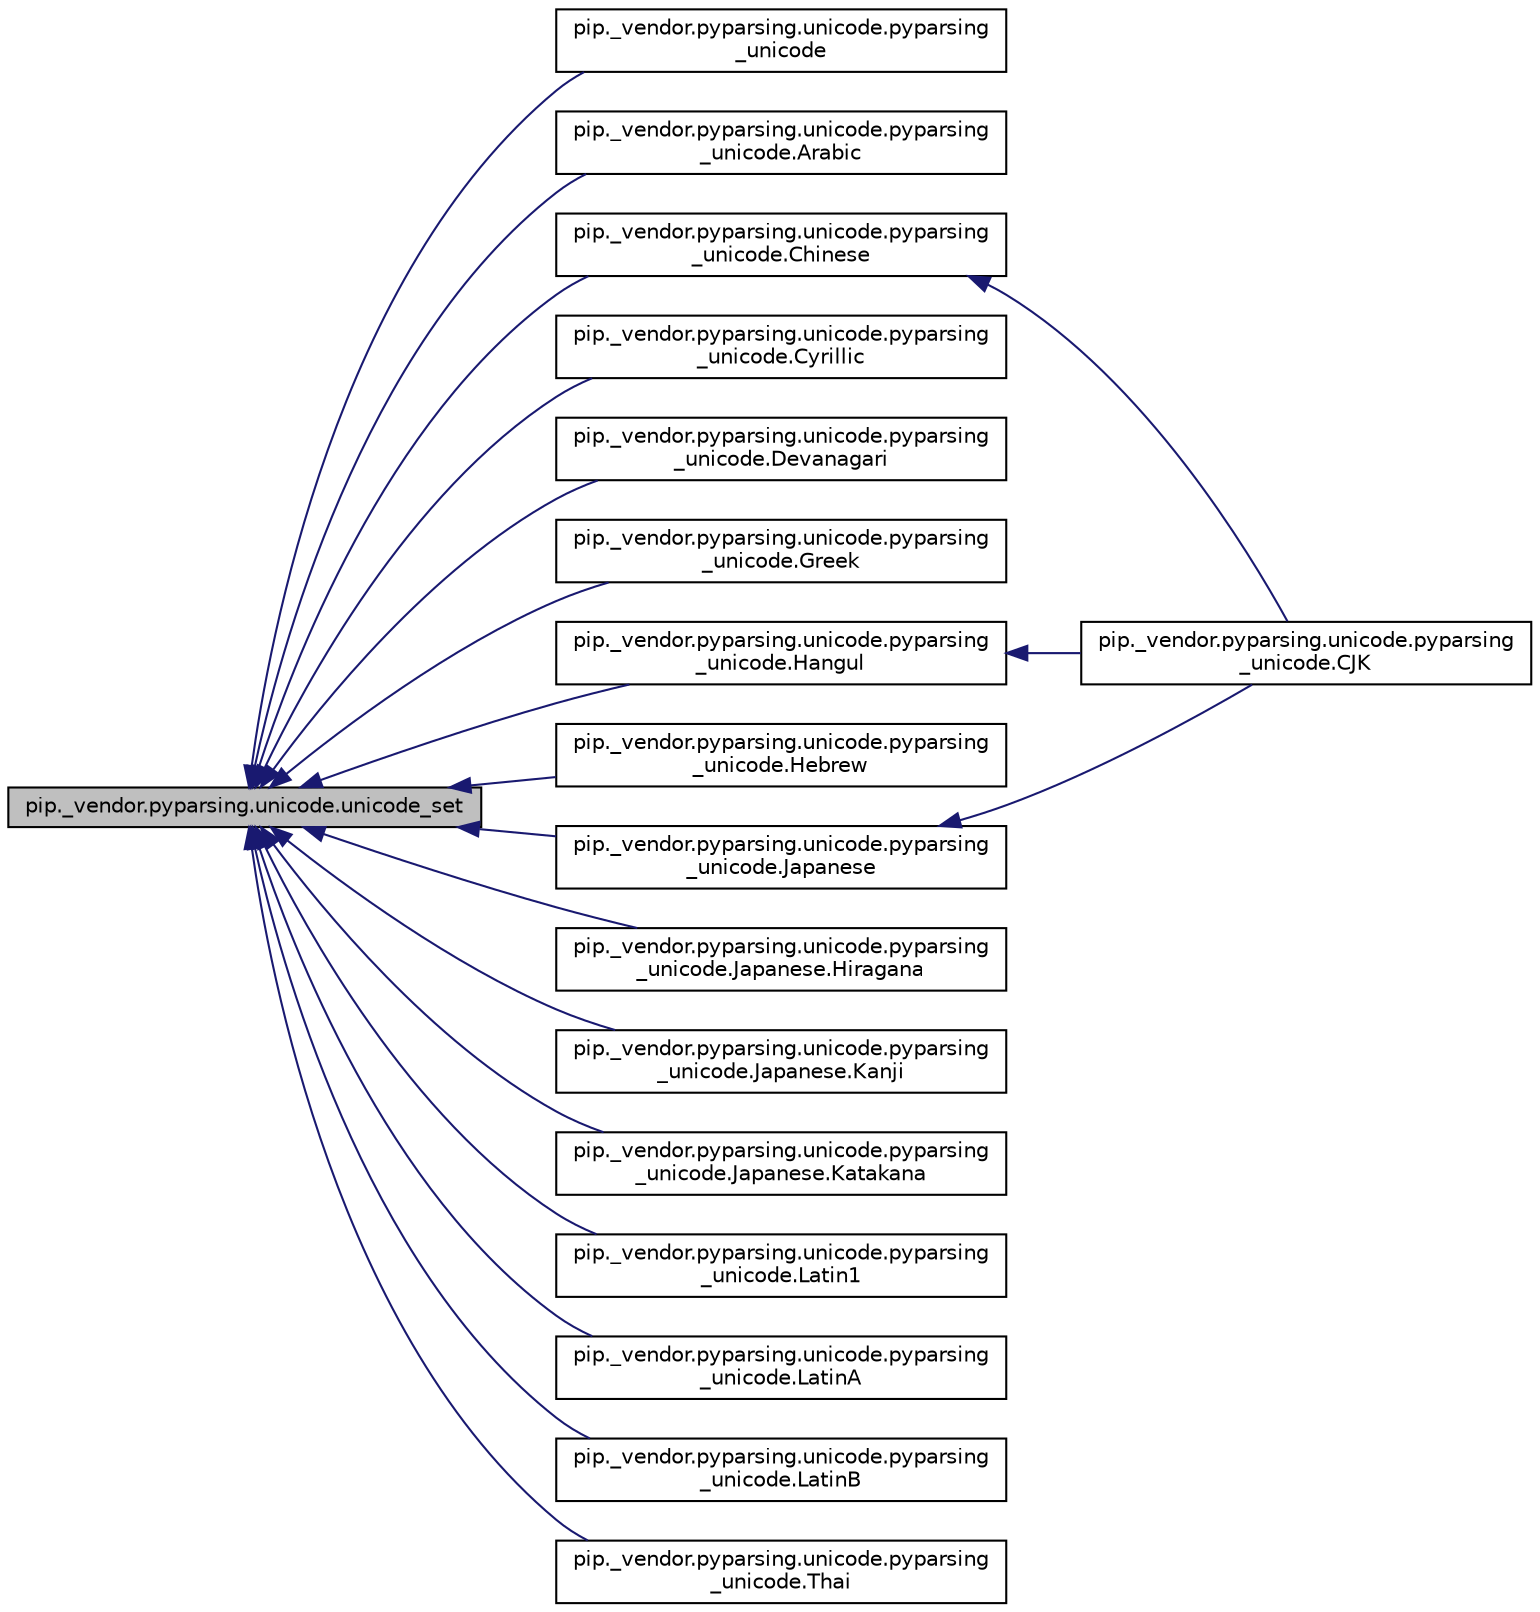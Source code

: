 digraph "pip._vendor.pyparsing.unicode.unicode_set"
{
 // LATEX_PDF_SIZE
  edge [fontname="Helvetica",fontsize="10",labelfontname="Helvetica",labelfontsize="10"];
  node [fontname="Helvetica",fontsize="10",shape=record];
  rankdir="LR";
  Node1 [label="pip._vendor.pyparsing.unicode.unicode_set",height=0.2,width=0.4,color="black", fillcolor="grey75", style="filled", fontcolor="black",tooltip=" "];
  Node1 -> Node2 [dir="back",color="midnightblue",fontsize="10",style="solid"];
  Node2 [label="pip._vendor.pyparsing.unicode.pyparsing\l_unicode",height=0.2,width=0.4,color="black", fillcolor="white", style="filled",URL="$classpip_1_1__vendor_1_1pyparsing_1_1unicode_1_1pyparsing__unicode.html",tooltip=" "];
  Node1 -> Node3 [dir="back",color="midnightblue",fontsize="10",style="solid"];
  Node3 [label="pip._vendor.pyparsing.unicode.pyparsing\l_unicode.Arabic",height=0.2,width=0.4,color="black", fillcolor="white", style="filled",URL="$classpip_1_1__vendor_1_1pyparsing_1_1unicode_1_1pyparsing__unicode_1_1Arabic.html",tooltip=" "];
  Node1 -> Node4 [dir="back",color="midnightblue",fontsize="10",style="solid"];
  Node4 [label="pip._vendor.pyparsing.unicode.pyparsing\l_unicode.Chinese",height=0.2,width=0.4,color="black", fillcolor="white", style="filled",URL="$classpip_1_1__vendor_1_1pyparsing_1_1unicode_1_1pyparsing__unicode_1_1Chinese.html",tooltip=" "];
  Node4 -> Node5 [dir="back",color="midnightblue",fontsize="10",style="solid"];
  Node5 [label="pip._vendor.pyparsing.unicode.pyparsing\l_unicode.CJK",height=0.2,width=0.4,color="black", fillcolor="white", style="filled",URL="$classpip_1_1__vendor_1_1pyparsing_1_1unicode_1_1pyparsing__unicode_1_1CJK.html",tooltip=" "];
  Node1 -> Node6 [dir="back",color="midnightblue",fontsize="10",style="solid"];
  Node6 [label="pip._vendor.pyparsing.unicode.pyparsing\l_unicode.Cyrillic",height=0.2,width=0.4,color="black", fillcolor="white", style="filled",URL="$classpip_1_1__vendor_1_1pyparsing_1_1unicode_1_1pyparsing__unicode_1_1Cyrillic.html",tooltip=" "];
  Node1 -> Node7 [dir="back",color="midnightblue",fontsize="10",style="solid"];
  Node7 [label="pip._vendor.pyparsing.unicode.pyparsing\l_unicode.Devanagari",height=0.2,width=0.4,color="black", fillcolor="white", style="filled",URL="$classpip_1_1__vendor_1_1pyparsing_1_1unicode_1_1pyparsing__unicode_1_1Devanagari.html",tooltip=" "];
  Node1 -> Node8 [dir="back",color="midnightblue",fontsize="10",style="solid"];
  Node8 [label="pip._vendor.pyparsing.unicode.pyparsing\l_unicode.Greek",height=0.2,width=0.4,color="black", fillcolor="white", style="filled",URL="$classpip_1_1__vendor_1_1pyparsing_1_1unicode_1_1pyparsing__unicode_1_1Greek.html",tooltip=" "];
  Node1 -> Node9 [dir="back",color="midnightblue",fontsize="10",style="solid"];
  Node9 [label="pip._vendor.pyparsing.unicode.pyparsing\l_unicode.Hangul",height=0.2,width=0.4,color="black", fillcolor="white", style="filled",URL="$classpip_1_1__vendor_1_1pyparsing_1_1unicode_1_1pyparsing__unicode_1_1Hangul.html",tooltip=" "];
  Node9 -> Node5 [dir="back",color="midnightblue",fontsize="10",style="solid"];
  Node1 -> Node10 [dir="back",color="midnightblue",fontsize="10",style="solid"];
  Node10 [label="pip._vendor.pyparsing.unicode.pyparsing\l_unicode.Hebrew",height=0.2,width=0.4,color="black", fillcolor="white", style="filled",URL="$classpip_1_1__vendor_1_1pyparsing_1_1unicode_1_1pyparsing__unicode_1_1Hebrew.html",tooltip=" "];
  Node1 -> Node11 [dir="back",color="midnightblue",fontsize="10",style="solid"];
  Node11 [label="pip._vendor.pyparsing.unicode.pyparsing\l_unicode.Japanese",height=0.2,width=0.4,color="black", fillcolor="white", style="filled",URL="$classpip_1_1__vendor_1_1pyparsing_1_1unicode_1_1pyparsing__unicode_1_1Japanese.html",tooltip=" "];
  Node11 -> Node5 [dir="back",color="midnightblue",fontsize="10",style="solid"];
  Node1 -> Node12 [dir="back",color="midnightblue",fontsize="10",style="solid"];
  Node12 [label="pip._vendor.pyparsing.unicode.pyparsing\l_unicode.Japanese.Hiragana",height=0.2,width=0.4,color="black", fillcolor="white", style="filled",URL="$classpip_1_1__vendor_1_1pyparsing_1_1unicode_1_1pyparsing__unicode_1_1Japanese_1_1Hiragana.html",tooltip=" "];
  Node1 -> Node13 [dir="back",color="midnightblue",fontsize="10",style="solid"];
  Node13 [label="pip._vendor.pyparsing.unicode.pyparsing\l_unicode.Japanese.Kanji",height=0.2,width=0.4,color="black", fillcolor="white", style="filled",URL="$classpip_1_1__vendor_1_1pyparsing_1_1unicode_1_1pyparsing__unicode_1_1Japanese_1_1Kanji.html",tooltip=" "];
  Node1 -> Node14 [dir="back",color="midnightblue",fontsize="10",style="solid"];
  Node14 [label="pip._vendor.pyparsing.unicode.pyparsing\l_unicode.Japanese.Katakana",height=0.2,width=0.4,color="black", fillcolor="white", style="filled",URL="$classpip_1_1__vendor_1_1pyparsing_1_1unicode_1_1pyparsing__unicode_1_1Japanese_1_1Katakana.html",tooltip=" "];
  Node1 -> Node15 [dir="back",color="midnightblue",fontsize="10",style="solid"];
  Node15 [label="pip._vendor.pyparsing.unicode.pyparsing\l_unicode.Latin1",height=0.2,width=0.4,color="black", fillcolor="white", style="filled",URL="$classpip_1_1__vendor_1_1pyparsing_1_1unicode_1_1pyparsing__unicode_1_1Latin1.html",tooltip=" "];
  Node1 -> Node16 [dir="back",color="midnightblue",fontsize="10",style="solid"];
  Node16 [label="pip._vendor.pyparsing.unicode.pyparsing\l_unicode.LatinA",height=0.2,width=0.4,color="black", fillcolor="white", style="filled",URL="$classpip_1_1__vendor_1_1pyparsing_1_1unicode_1_1pyparsing__unicode_1_1LatinA.html",tooltip=" "];
  Node1 -> Node17 [dir="back",color="midnightblue",fontsize="10",style="solid"];
  Node17 [label="pip._vendor.pyparsing.unicode.pyparsing\l_unicode.LatinB",height=0.2,width=0.4,color="black", fillcolor="white", style="filled",URL="$classpip_1_1__vendor_1_1pyparsing_1_1unicode_1_1pyparsing__unicode_1_1LatinB.html",tooltip=" "];
  Node1 -> Node18 [dir="back",color="midnightblue",fontsize="10",style="solid"];
  Node18 [label="pip._vendor.pyparsing.unicode.pyparsing\l_unicode.Thai",height=0.2,width=0.4,color="black", fillcolor="white", style="filled",URL="$classpip_1_1__vendor_1_1pyparsing_1_1unicode_1_1pyparsing__unicode_1_1Thai.html",tooltip=" "];
}
